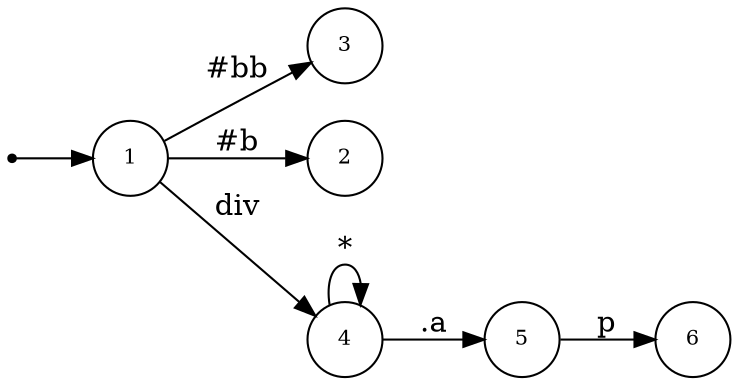 digraph NFA {
  rankdir=LR;
  node [shape=circle, fontsize=10];
  __start [shape=point, label=""];
  __start -> 1;
  3 [label="3"];
  6 [label="6"];
  2 [label="2"];
  1 [label="1"];
  5 [label="5"];
  4 [label="4"];
  { node [shape=doublecircle]; 2 3 6 }
  1 -> 2 [label="#b"];
  1 -> 3 [label="#bb"];
  1 -> 4 [label="div"];
  4 -> 4 [label="*"];
  4 -> 5 [label=".a"];
  5 -> 6 [label="p"];
}
